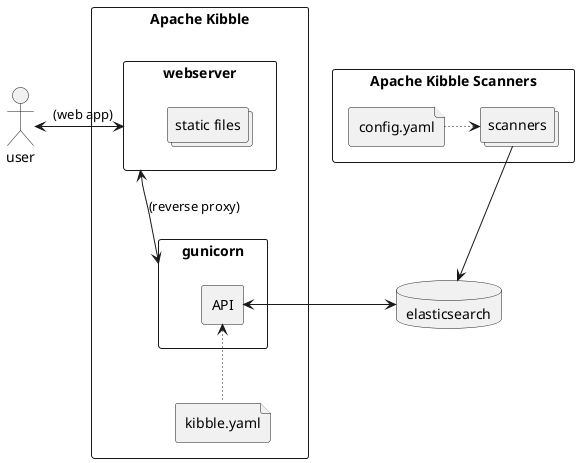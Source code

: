 @startuml
actor user
database elasticsearch
rectangle "Apache Kibble" {
  file kibble.yaml
  rectangle webserver {
     collections "static files"
  }
  rectangle gunicorn {
     rectangle API
  }
  rectangle API
}
user <-> webserver: (web app)
webserver <--> gunicorn: (reverse proxy)
API <-> elasticsearch
API <~~ kibble.yaml

rectangle "Apache Kibble Scanners" {
  collections scanners
  file config.yaml
}
scanners --> elasticsearch
config.yaml ~> scanners
@enduml
